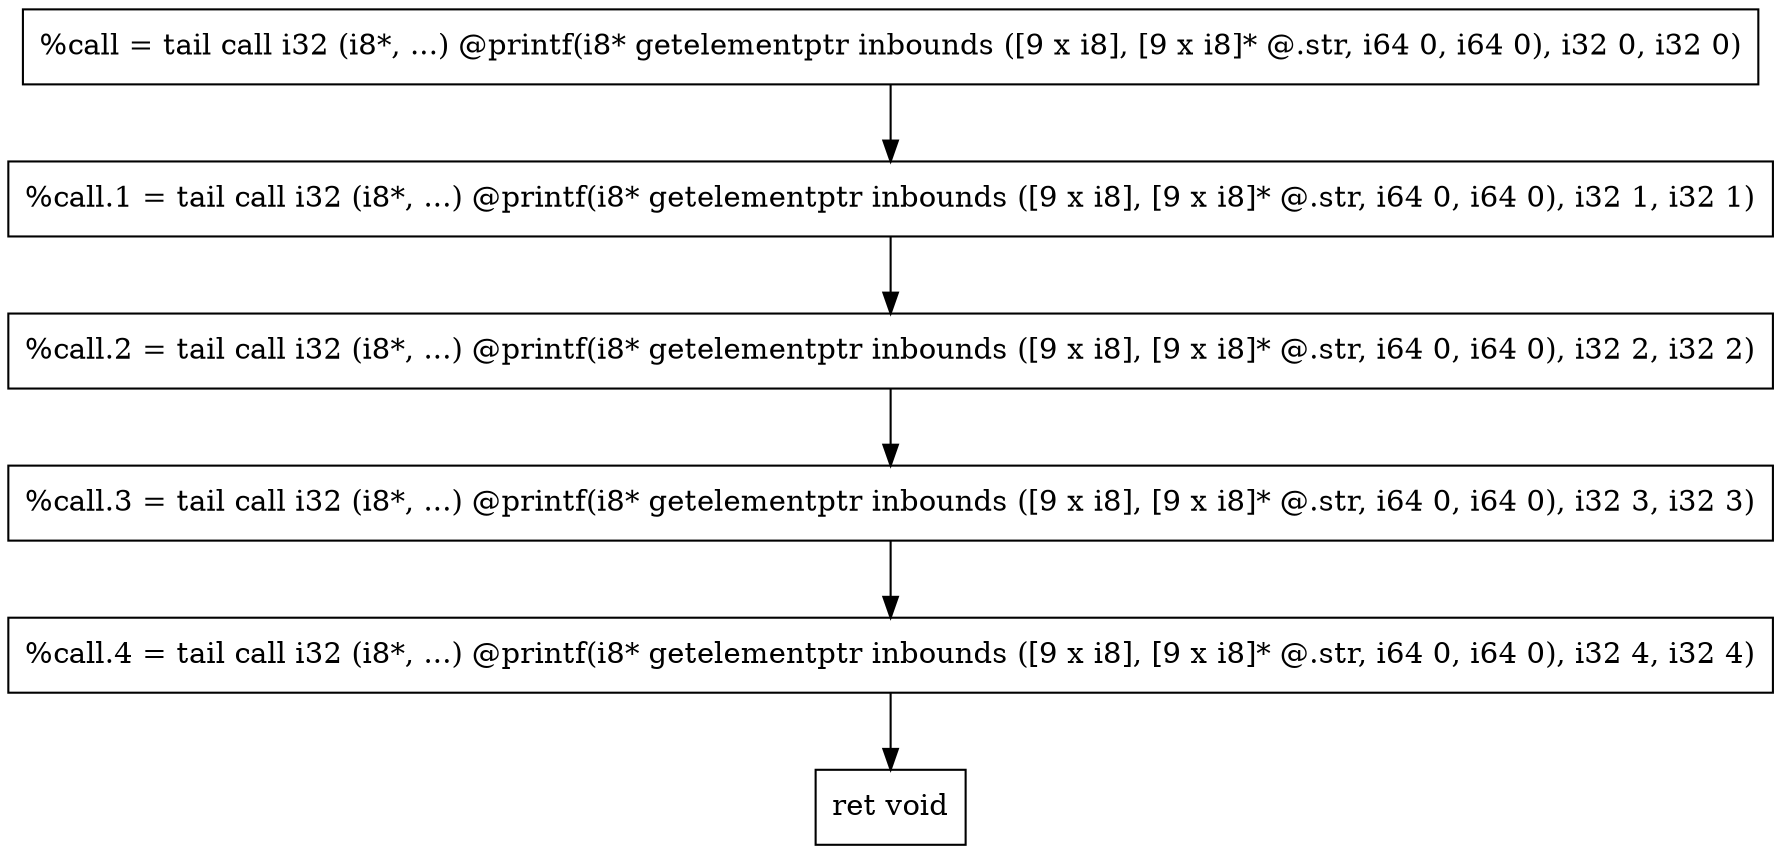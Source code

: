 digraph "CDFG for'func' function" {
	Node0x559416ef3c70[shape=record, label="  %call = tail call i32 (i8*, ...) @printf(i8* getelementptr inbounds ([9 x i8], [9 x i8]* @.str, i64 0, i64 0), i32 0, i32 0)"]
	Node0x559416ef3de0[shape=record, label="  %call.1 = tail call i32 (i8*, ...) @printf(i8* getelementptr inbounds ([9 x i8], [9 x i8]* @.str, i64 0, i64 0), i32 1, i32 1)"]
	Node0x559416ef3f30[shape=record, label="  %call.2 = tail call i32 (i8*, ...) @printf(i8* getelementptr inbounds ([9 x i8], [9 x i8]* @.str, i64 0, i64 0), i32 2, i32 2)"]
	Node0x559416ef4080[shape=record, label="  %call.3 = tail call i32 (i8*, ...) @printf(i8* getelementptr inbounds ([9 x i8], [9 x i8]* @.str, i64 0, i64 0), i32 3, i32 3)"]
	Node0x559416ef41d0[shape=record, label="  %call.4 = tail call i32 (i8*, ...) @printf(i8* getelementptr inbounds ([9 x i8], [9 x i8]* @.str, i64 0, i64 0), i32 4, i32 4)"]
	Node0x559416ef4270[shape=record, label="  ret void"]
	Node0x559416ef3c70 -> Node0x559416ef3de0
	Node0x559416ef3de0 -> Node0x559416ef3f30
	Node0x559416ef3f30 -> Node0x559416ef4080
	Node0x559416ef4080 -> Node0x559416ef41d0
	Node0x559416ef41d0 -> Node0x559416ef4270
edge [color=red]
}
